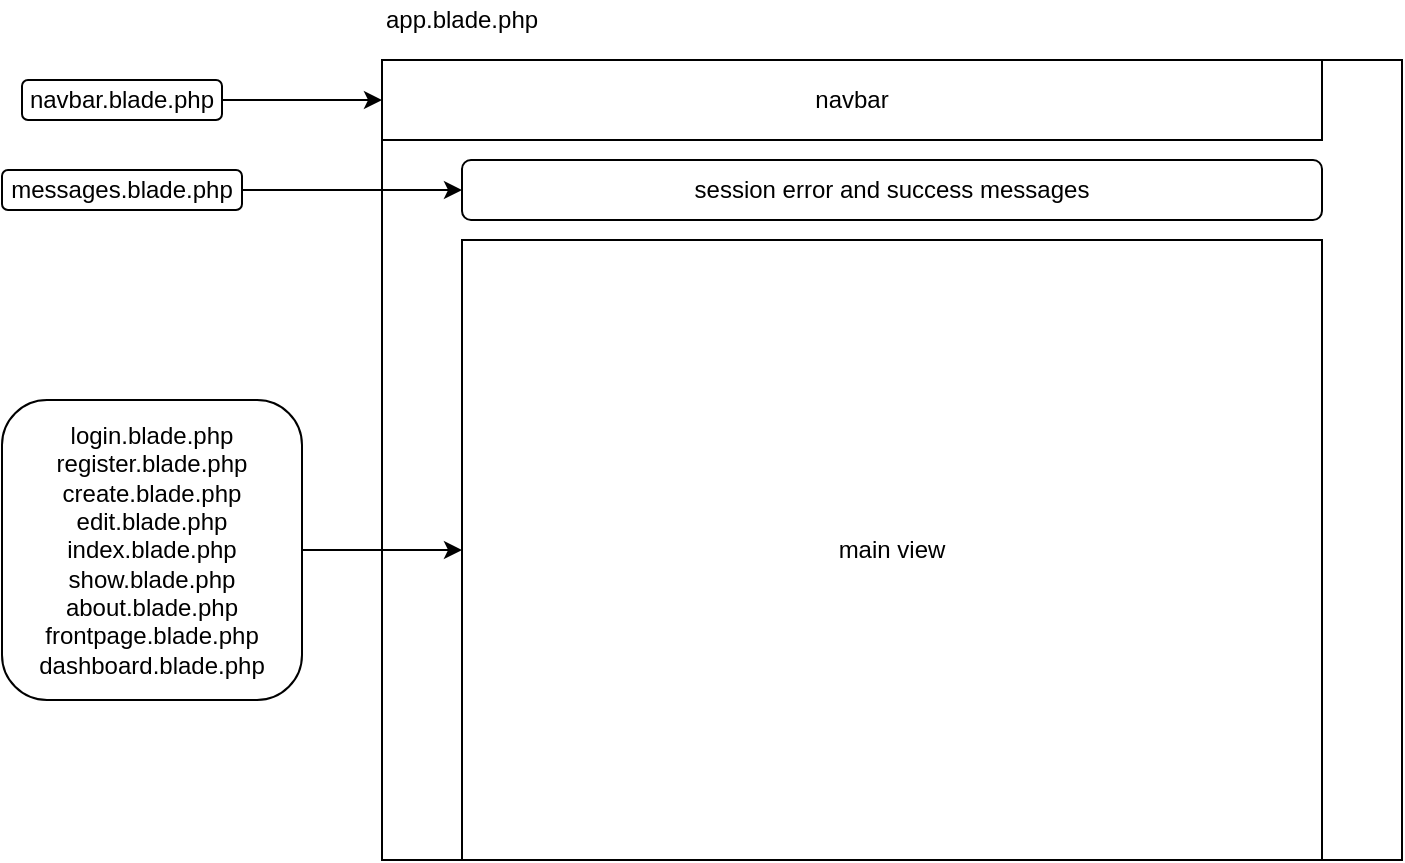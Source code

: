 <mxfile version="12.3.6" type="github" pages="1"><diagram id="6Cx3hBl8IchY7SwOD8HU" name="Page-1"><mxGraphModel dx="1648" dy="686" grid="1" gridSize="10" guides="1" tooltips="1" connect="1" arrows="1" fold="1" page="1" pageScale="1" pageWidth="850" pageHeight="1100" math="0" shadow="0"><root><mxCell id="0"/><mxCell id="1" parent="0"/><mxCell id="aFSbl7RokRdLJr92dufP-1" value="" style="rounded=0;whiteSpace=wrap;html=1;" vertex="1" parent="1"><mxGeometry x="200" y="80" width="510" height="400" as="geometry"/></mxCell><mxCell id="aFSbl7RokRdLJr92dufP-2" value="navbar" style="rounded=0;whiteSpace=wrap;html=1;" vertex="1" parent="1"><mxGeometry x="200" y="80" width="470" height="40" as="geometry"/></mxCell><mxCell id="aFSbl7RokRdLJr92dufP-3" value="app.blade.php" style="text;html=1;strokeColor=none;fillColor=none;align=center;verticalAlign=middle;whiteSpace=wrap;rounded=0;" vertex="1" parent="1"><mxGeometry x="220" y="50" width="40" height="20" as="geometry"/></mxCell><mxCell id="aFSbl7RokRdLJr92dufP-6" style="edgeStyle=orthogonalEdgeStyle;rounded=0;orthogonalLoop=1;jettySize=auto;html=1;" edge="1" parent="1" source="aFSbl7RokRdLJr92dufP-5" target="aFSbl7RokRdLJr92dufP-2"><mxGeometry relative="1" as="geometry"/></mxCell><mxCell id="aFSbl7RokRdLJr92dufP-5" value="navbar.blade.php" style="rounded=1;whiteSpace=wrap;html=1;" vertex="1" parent="1"><mxGeometry x="20" y="90" width="100" height="20" as="geometry"/></mxCell><mxCell id="aFSbl7RokRdLJr92dufP-9" style="edgeStyle=orthogonalEdgeStyle;rounded=0;orthogonalLoop=1;jettySize=auto;html=1;entryX=0;entryY=0.5;entryDx=0;entryDy=0;" edge="1" parent="1" source="aFSbl7RokRdLJr92dufP-7" target="aFSbl7RokRdLJr92dufP-8"><mxGeometry relative="1" as="geometry"/></mxCell><mxCell id="aFSbl7RokRdLJr92dufP-7" value="messages.blade.php" style="rounded=1;whiteSpace=wrap;html=1;" vertex="1" parent="1"><mxGeometry x="10" y="135" width="120" height="20" as="geometry"/></mxCell><mxCell id="aFSbl7RokRdLJr92dufP-8" value="session error and success messages" style="rounded=1;whiteSpace=wrap;html=1;" vertex="1" parent="1"><mxGeometry x="240" y="130" width="430" height="30" as="geometry"/></mxCell><mxCell id="aFSbl7RokRdLJr92dufP-11" value="main view" style="rounded=0;whiteSpace=wrap;html=1;" vertex="1" parent="1"><mxGeometry x="240" y="170" width="430" height="310" as="geometry"/></mxCell><mxCell id="aFSbl7RokRdLJr92dufP-15" style="edgeStyle=orthogonalEdgeStyle;rounded=0;orthogonalLoop=1;jettySize=auto;html=1;" edge="1" parent="1" source="aFSbl7RokRdLJr92dufP-12" target="aFSbl7RokRdLJr92dufP-11"><mxGeometry relative="1" as="geometry"/></mxCell><mxCell id="aFSbl7RokRdLJr92dufP-12" value="login.blade.php&lt;br&gt;register.blade.php&lt;br&gt;create.blade.php&lt;br&gt;edit.blade.php&lt;br&gt;index.blade.php&lt;br&gt;show.blade.php&lt;br&gt;about.blade.php&lt;br&gt;frontpage.blade.php&lt;br&gt;dashboard.blade.php" style="rounded=1;whiteSpace=wrap;html=1;" vertex="1" parent="1"><mxGeometry x="10" y="250" width="150" height="150" as="geometry"/></mxCell></root></mxGraphModel></diagram></mxfile>